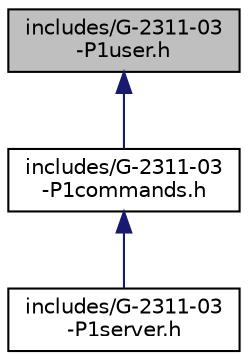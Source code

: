 digraph "includes/G-2311-03-P1user.h"
{
  edge [fontname="Helvetica",fontsize="10",labelfontname="Helvetica",labelfontsize="10"];
  node [fontname="Helvetica",fontsize="10",shape=record];
  Node1 [label="includes/G-2311-03\l-P1user.h",height=0.2,width=0.4,color="black", fillcolor="grey75", style="filled", fontcolor="black"];
  Node1 -> Node2 [dir="back",color="midnightblue",fontsize="10",style="solid",fontname="Helvetica"];
  Node2 [label="includes/G-2311-03\l-P1commands.h",height=0.2,width=0.4,color="black", fillcolor="white", style="filled",URL="$_g-2311-03-_p1commands_8h.html",tooltip="Modulo de funciones para el reconocimiento y ejecucion de comandos en el servidor IRC..."];
  Node2 -> Node3 [dir="back",color="midnightblue",fontsize="10",style="solid",fontname="Helvetica"];
  Node3 [label="includes/G-2311-03\l-P1server.h",height=0.2,width=0.4,color="black", fillcolor="white", style="filled",URL="$_g-2311-03-_p1server_8h.html",tooltip="Libreria de funciones para la gestion del servidor IRC. "];
}
